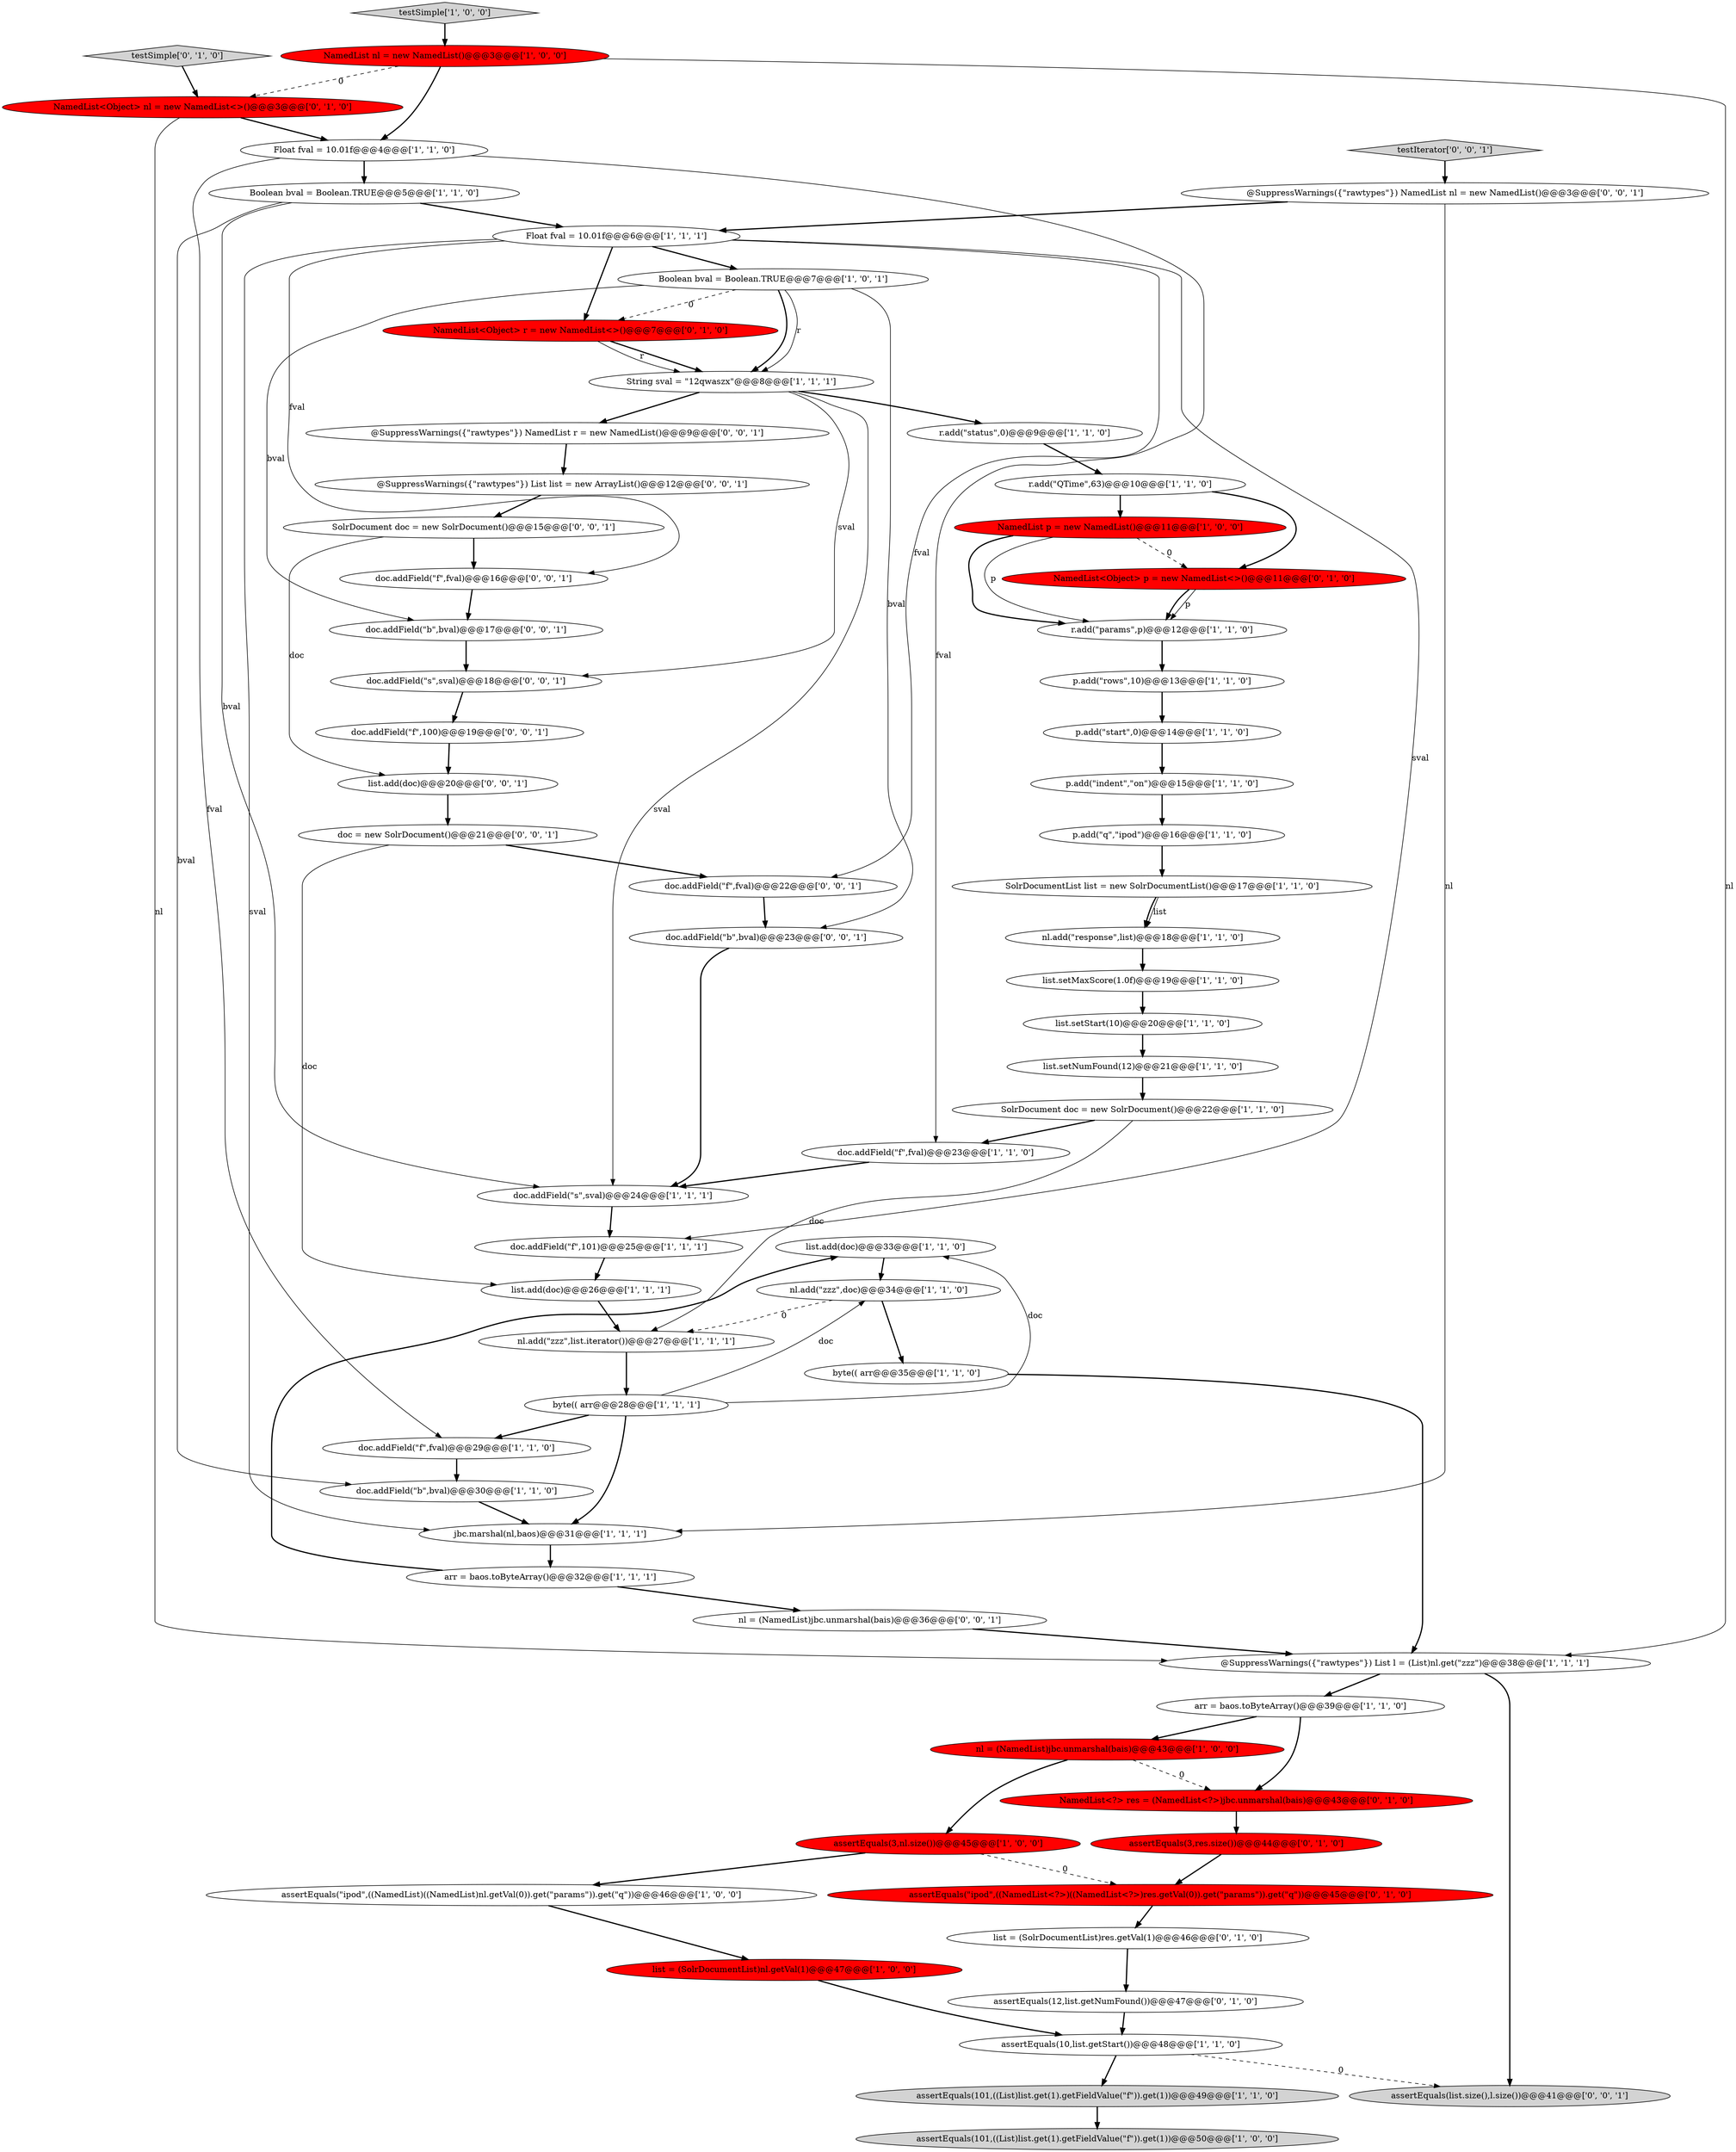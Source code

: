 digraph {
15 [style = filled, label = "list.add(doc)@@@33@@@['1', '1', '0']", fillcolor = white, shape = ellipse image = "AAA0AAABBB1BBB"];
66 [style = filled, label = "doc.addField(\"f\",fval)@@@22@@@['0', '0', '1']", fillcolor = white, shape = ellipse image = "AAA0AAABBB3BBB"];
40 [style = filled, label = "arr = baos.toByteArray()@@@39@@@['1', '1', '0']", fillcolor = white, shape = ellipse image = "AAA0AAABBB1BBB"];
50 [style = filled, label = "list = (SolrDocumentList)res.getVal(1)@@@46@@@['0', '1', '0']", fillcolor = white, shape = ellipse image = "AAA0AAABBB2BBB"];
31 [style = filled, label = "Boolean bval = Boolean.TRUE@@@5@@@['1', '1', '0']", fillcolor = white, shape = ellipse image = "AAA0AAABBB1BBB"];
1 [style = filled, label = "SolrDocumentList list = new SolrDocumentList()@@@17@@@['1', '1', '0']", fillcolor = white, shape = ellipse image = "AAA0AAABBB1BBB"];
14 [style = filled, label = "testSimple['1', '0', '0']", fillcolor = lightgray, shape = diamond image = "AAA0AAABBB1BBB"];
21 [style = filled, label = "SolrDocument doc = new SolrDocument()@@@22@@@['1', '1', '0']", fillcolor = white, shape = ellipse image = "AAA0AAABBB1BBB"];
47 [style = filled, label = "assertEquals(3,res.size())@@@44@@@['0', '1', '0']", fillcolor = red, shape = ellipse image = "AAA1AAABBB2BBB"];
3 [style = filled, label = "p.add(\"q\",\"ipod\")@@@16@@@['1', '1', '0']", fillcolor = white, shape = ellipse image = "AAA0AAABBB1BBB"];
36 [style = filled, label = "jbc.marshal(nl,baos)@@@31@@@['1', '1', '1']", fillcolor = white, shape = ellipse image = "AAA0AAABBB1BBB"];
19 [style = filled, label = "assertEquals(3,nl.size())@@@45@@@['1', '0', '0']", fillcolor = red, shape = ellipse image = "AAA1AAABBB1BBB"];
30 [style = filled, label = "list.setStart(10)@@@20@@@['1', '1', '0']", fillcolor = white, shape = ellipse image = "AAA0AAABBB1BBB"];
53 [style = filled, label = "SolrDocument doc = new SolrDocument()@@@15@@@['0', '0', '1']", fillcolor = white, shape = ellipse image = "AAA0AAABBB3BBB"];
60 [style = filled, label = "assertEquals(list.size(),l.size())@@@41@@@['0', '0', '1']", fillcolor = lightgray, shape = ellipse image = "AAA0AAABBB3BBB"];
17 [style = filled, label = "nl.add(\"zzz\",doc)@@@34@@@['1', '1', '0']", fillcolor = white, shape = ellipse image = "AAA0AAABBB1BBB"];
35 [style = filled, label = "list = (SolrDocumentList)nl.getVal(1)@@@47@@@['1', '0', '0']", fillcolor = red, shape = ellipse image = "AAA1AAABBB1BBB"];
29 [style = filled, label = "p.add(\"rows\",10)@@@13@@@['1', '1', '0']", fillcolor = white, shape = ellipse image = "AAA0AAABBB1BBB"];
27 [style = filled, label = "NamedList p = new NamedList()@@@11@@@['1', '0', '0']", fillcolor = red, shape = ellipse image = "AAA1AAABBB1BBB"];
59 [style = filled, label = "doc.addField(\"b\",bval)@@@17@@@['0', '0', '1']", fillcolor = white, shape = ellipse image = "AAA0AAABBB3BBB"];
10 [style = filled, label = "list.add(doc)@@@26@@@['1', '1', '1']", fillcolor = white, shape = ellipse image = "AAA0AAABBB1BBB"];
20 [style = filled, label = "assertEquals(10,list.getStart())@@@48@@@['1', '1', '0']", fillcolor = white, shape = ellipse image = "AAA0AAABBB1BBB"];
23 [style = filled, label = "Float fval = 10.01f@@@4@@@['1', '1', '0']", fillcolor = white, shape = ellipse image = "AAA0AAABBB1BBB"];
48 [style = filled, label = "NamedList<Object> r = new NamedList<>()@@@7@@@['0', '1', '0']", fillcolor = red, shape = ellipse image = "AAA1AAABBB2BBB"];
0 [style = filled, label = "doc.addField(\"f\",101)@@@25@@@['1', '1', '1']", fillcolor = white, shape = ellipse image = "AAA0AAABBB1BBB"];
22 [style = filled, label = "assertEquals(\"ipod\",((NamedList)((NamedList)nl.getVal(0)).get(\"params\")).get(\"q\"))@@@46@@@['1', '0', '0']", fillcolor = white, shape = ellipse image = "AAA0AAABBB1BBB"];
51 [style = filled, label = "NamedList<?> res = (NamedList<?>)jbc.unmarshal(bais)@@@43@@@['0', '1', '0']", fillcolor = red, shape = ellipse image = "AAA1AAABBB2BBB"];
8 [style = filled, label = "nl = (NamedList)jbc.unmarshal(bais)@@@43@@@['1', '0', '0']", fillcolor = red, shape = ellipse image = "AAA1AAABBB1BBB"];
5 [style = filled, label = "assertEquals(101,((List)list.get(1).getFieldValue(\"f\")).get(1))@@@50@@@['1', '0', '0']", fillcolor = lightgray, shape = ellipse image = "AAA0AAABBB1BBB"];
11 [style = filled, label = "doc.addField(\"s\",sval)@@@24@@@['1', '1', '1']", fillcolor = white, shape = ellipse image = "AAA0AAABBB1BBB"];
46 [style = filled, label = "assertEquals(12,list.getNumFound())@@@47@@@['0', '1', '0']", fillcolor = white, shape = ellipse image = "AAA0AAABBB2BBB"];
9 [style = filled, label = "arr = baos.toByteArray()@@@32@@@['1', '1', '1']", fillcolor = white, shape = ellipse image = "AAA0AAABBB1BBB"];
62 [style = filled, label = "@SuppressWarnings({\"rawtypes\"}) NamedList r = new NamedList()@@@9@@@['0', '0', '1']", fillcolor = white, shape = ellipse image = "AAA0AAABBB3BBB"];
43 [style = filled, label = "assertEquals(\"ipod\",((NamedList<?>)((NamedList<?>)res.getVal(0)).get(\"params\")).get(\"q\"))@@@45@@@['0', '1', '0']", fillcolor = red, shape = ellipse image = "AAA1AAABBB2BBB"];
65 [style = filled, label = "list.add(doc)@@@20@@@['0', '0', '1']", fillcolor = white, shape = ellipse image = "AAA0AAABBB3BBB"];
33 [style = filled, label = "list.setNumFound(12)@@@21@@@['1', '1', '0']", fillcolor = white, shape = ellipse image = "AAA0AAABBB1BBB"];
34 [style = filled, label = "r.add(\"status\",0)@@@9@@@['1', '1', '0']", fillcolor = white, shape = ellipse image = "AAA0AAABBB1BBB"];
49 [style = filled, label = "testSimple['0', '1', '0']", fillcolor = lightgray, shape = diamond image = "AAA0AAABBB2BBB"];
26 [style = filled, label = "p.add(\"start\",0)@@@14@@@['1', '1', '0']", fillcolor = white, shape = ellipse image = "AAA0AAABBB1BBB"];
39 [style = filled, label = "doc.addField(\"b\",bval)@@@30@@@['1', '1', '0']", fillcolor = white, shape = ellipse image = "AAA0AAABBB1BBB"];
58 [style = filled, label = "@SuppressWarnings({\"rawtypes\"}) List list = new ArrayList()@@@12@@@['0', '0', '1']", fillcolor = white, shape = ellipse image = "AAA0AAABBB3BBB"];
55 [style = filled, label = "doc.addField(\"f\",100)@@@19@@@['0', '0', '1']", fillcolor = white, shape = ellipse image = "AAA0AAABBB3BBB"];
54 [style = filled, label = "testIterator['0', '0', '1']", fillcolor = lightgray, shape = diamond image = "AAA0AAABBB3BBB"];
41 [style = filled, label = "r.add(\"QTime\",63)@@@10@@@['1', '1', '0']", fillcolor = white, shape = ellipse image = "AAA0AAABBB1BBB"];
4 [style = filled, label = "@SuppressWarnings({\"rawtypes\"}) List l = (List)nl.get(\"zzz\")@@@38@@@['1', '1', '1']", fillcolor = white, shape = ellipse image = "AAA0AAABBB1BBB"];
32 [style = filled, label = "p.add(\"indent\",\"on\")@@@15@@@['1', '1', '0']", fillcolor = white, shape = ellipse image = "AAA0AAABBB1BBB"];
25 [style = filled, label = "NamedList nl = new NamedList()@@@3@@@['1', '0', '0']", fillcolor = red, shape = ellipse image = "AAA1AAABBB1BBB"];
45 [style = filled, label = "NamedList<Object> p = new NamedList<>()@@@11@@@['0', '1', '0']", fillcolor = red, shape = ellipse image = "AAA1AAABBB2BBB"];
61 [style = filled, label = "doc.addField(\"b\",bval)@@@23@@@['0', '0', '1']", fillcolor = white, shape = ellipse image = "AAA0AAABBB3BBB"];
57 [style = filled, label = "@SuppressWarnings({\"rawtypes\"}) NamedList nl = new NamedList()@@@3@@@['0', '0', '1']", fillcolor = white, shape = ellipse image = "AAA0AAABBB3BBB"];
6 [style = filled, label = "byte(( arr@@@28@@@['1', '1', '1']", fillcolor = white, shape = ellipse image = "AAA0AAABBB1BBB"];
37 [style = filled, label = "assertEquals(101,((List)list.get(1).getFieldValue(\"f\")).get(1))@@@49@@@['1', '1', '0']", fillcolor = lightgray, shape = ellipse image = "AAA0AAABBB1BBB"];
38 [style = filled, label = "doc.addField(\"f\",fval)@@@29@@@['1', '1', '0']", fillcolor = white, shape = ellipse image = "AAA0AAABBB1BBB"];
18 [style = filled, label = "byte(( arr@@@35@@@['1', '1', '0']", fillcolor = white, shape = ellipse image = "AAA0AAABBB1BBB"];
7 [style = filled, label = "Boolean bval = Boolean.TRUE@@@7@@@['1', '0', '1']", fillcolor = white, shape = ellipse image = "AAA0AAABBB1BBB"];
63 [style = filled, label = "doc.addField(\"s\",sval)@@@18@@@['0', '0', '1']", fillcolor = white, shape = ellipse image = "AAA0AAABBB3BBB"];
42 [style = filled, label = "list.setMaxScore(1.0f)@@@19@@@['1', '1', '0']", fillcolor = white, shape = ellipse image = "AAA0AAABBB1BBB"];
64 [style = filled, label = "nl = (NamedList)jbc.unmarshal(bais)@@@36@@@['0', '0', '1']", fillcolor = white, shape = ellipse image = "AAA0AAABBB3BBB"];
2 [style = filled, label = "Float fval = 10.01f@@@6@@@['1', '1', '1']", fillcolor = white, shape = ellipse image = "AAA0AAABBB1BBB"];
12 [style = filled, label = "r.add(\"params\",p)@@@12@@@['1', '1', '0']", fillcolor = white, shape = ellipse image = "AAA0AAABBB1BBB"];
13 [style = filled, label = "nl.add(\"zzz\",list.iterator())@@@27@@@['1', '1', '1']", fillcolor = white, shape = ellipse image = "AAA0AAABBB1BBB"];
44 [style = filled, label = "NamedList<Object> nl = new NamedList<>()@@@3@@@['0', '1', '0']", fillcolor = red, shape = ellipse image = "AAA1AAABBB2BBB"];
28 [style = filled, label = "doc.addField(\"f\",fval)@@@23@@@['1', '1', '0']", fillcolor = white, shape = ellipse image = "AAA0AAABBB1BBB"];
24 [style = filled, label = "nl.add(\"response\",list)@@@18@@@['1', '1', '0']", fillcolor = white, shape = ellipse image = "AAA0AAABBB1BBB"];
16 [style = filled, label = "String sval = \"12qwaszx\"@@@8@@@['1', '1', '1']", fillcolor = white, shape = ellipse image = "AAA0AAABBB1BBB"];
56 [style = filled, label = "doc.addField(\"f\",fval)@@@16@@@['0', '0', '1']", fillcolor = white, shape = ellipse image = "AAA0AAABBB3BBB"];
52 [style = filled, label = "doc = new SolrDocument()@@@21@@@['0', '0', '1']", fillcolor = white, shape = ellipse image = "AAA0AAABBB3BBB"];
14->25 [style = bold, label=""];
45->12 [style = solid, label="p"];
54->57 [style = bold, label=""];
16->63 [style = solid, label="sval"];
38->39 [style = bold, label=""];
21->28 [style = bold, label=""];
37->5 [style = bold, label=""];
44->23 [style = bold, label=""];
15->17 [style = bold, label=""];
63->55 [style = bold, label=""];
23->28 [style = solid, label="fval"];
8->51 [style = dashed, label="0"];
51->47 [style = bold, label=""];
7->16 [style = bold, label=""];
20->37 [style = bold, label=""];
21->13 [style = solid, label="doc"];
31->11 [style = solid, label="bval"];
41->45 [style = bold, label=""];
25->4 [style = solid, label="nl"];
7->61 [style = solid, label="bval"];
32->3 [style = bold, label=""];
27->45 [style = dashed, label="0"];
16->62 [style = bold, label=""];
61->11 [style = bold, label=""];
9->64 [style = bold, label=""];
26->32 [style = bold, label=""];
36->9 [style = bold, label=""];
44->4 [style = solid, label="nl"];
27->12 [style = bold, label=""];
35->20 [style = bold, label=""];
57->36 [style = solid, label="nl"];
40->51 [style = bold, label=""];
7->48 [style = dashed, label="0"];
16->34 [style = bold, label=""];
31->2 [style = bold, label=""];
47->43 [style = bold, label=""];
2->36 [style = solid, label="sval"];
1->24 [style = solid, label="list"];
29->26 [style = bold, label=""];
6->38 [style = bold, label=""];
55->65 [style = bold, label=""];
12->29 [style = bold, label=""];
18->4 [style = bold, label=""];
2->66 [style = solid, label="fval"];
16->11 [style = solid, label="sval"];
17->13 [style = dashed, label="0"];
6->17 [style = solid, label="doc"];
48->16 [style = bold, label=""];
59->63 [style = bold, label=""];
66->61 [style = bold, label=""];
46->20 [style = bold, label=""];
53->56 [style = bold, label=""];
7->16 [style = solid, label="r"];
19->22 [style = bold, label=""];
57->2 [style = bold, label=""];
23->31 [style = bold, label=""];
2->0 [style = solid, label="sval"];
2->48 [style = bold, label=""];
41->27 [style = bold, label=""];
30->33 [style = bold, label=""];
3->1 [style = bold, label=""];
49->44 [style = bold, label=""];
52->66 [style = bold, label=""];
58->53 [style = bold, label=""];
65->52 [style = bold, label=""];
10->13 [style = bold, label=""];
52->10 [style = solid, label="doc"];
20->60 [style = dashed, label="0"];
7->59 [style = solid, label="bval"];
13->6 [style = bold, label=""];
64->4 [style = bold, label=""];
22->35 [style = bold, label=""];
56->59 [style = bold, label=""];
25->44 [style = dashed, label="0"];
24->42 [style = bold, label=""];
4->40 [style = bold, label=""];
43->50 [style = bold, label=""];
25->23 [style = bold, label=""];
8->19 [style = bold, label=""];
50->46 [style = bold, label=""];
28->11 [style = bold, label=""];
62->58 [style = bold, label=""];
4->60 [style = bold, label=""];
34->41 [style = bold, label=""];
6->36 [style = bold, label=""];
45->12 [style = bold, label=""];
23->38 [style = solid, label="fval"];
2->56 [style = solid, label="fval"];
0->10 [style = bold, label=""];
11->0 [style = bold, label=""];
31->39 [style = solid, label="bval"];
6->15 [style = solid, label="doc"];
42->30 [style = bold, label=""];
1->24 [style = bold, label=""];
9->15 [style = bold, label=""];
27->12 [style = solid, label="p"];
48->16 [style = solid, label="r"];
19->43 [style = dashed, label="0"];
53->65 [style = solid, label="doc"];
2->7 [style = bold, label=""];
33->21 [style = bold, label=""];
39->36 [style = bold, label=""];
17->18 [style = bold, label=""];
40->8 [style = bold, label=""];
}

